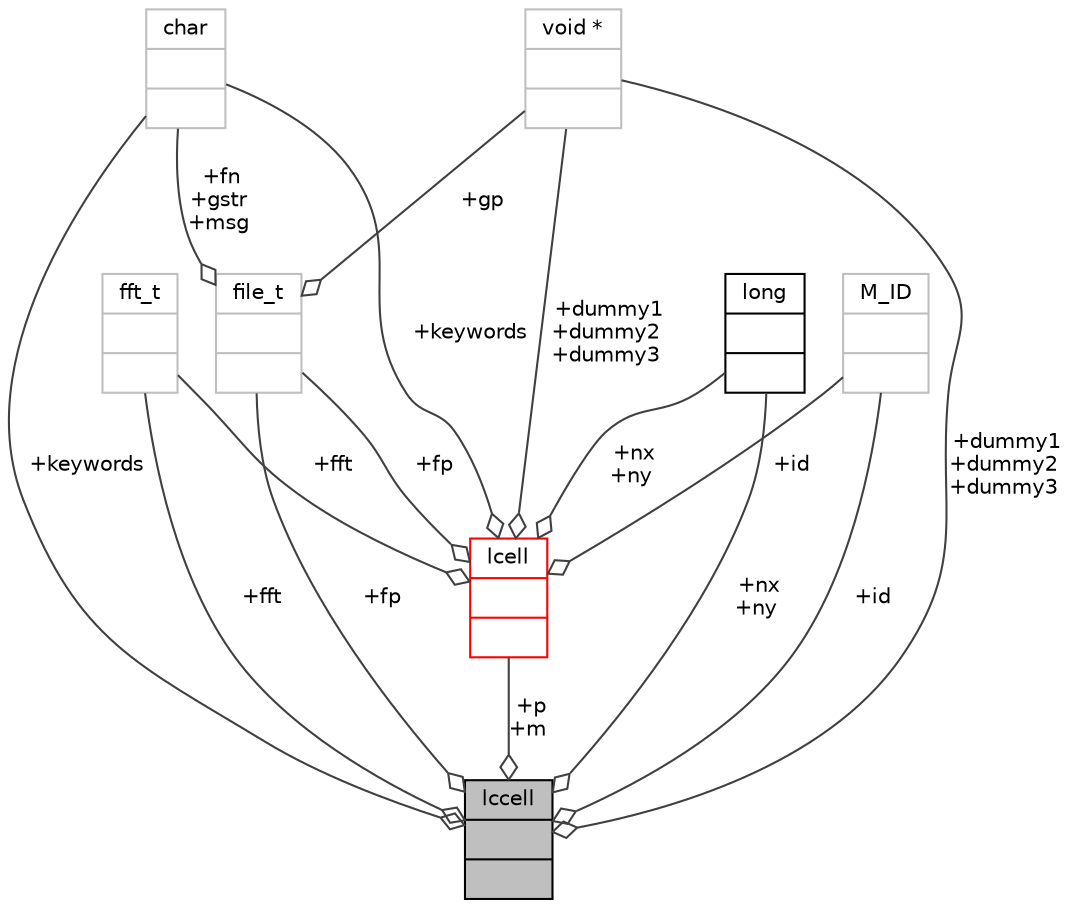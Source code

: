 digraph "lccell"
{
 // INTERACTIVE_SVG=YES
  bgcolor="transparent";
  edge [fontname="Helvetica",fontsize="10",labelfontname="Helvetica",labelfontsize="10"];
  node [fontname="Helvetica",fontsize="10",shape=record];
  Node275 [label="{lccell\n||}",height=0.2,width=0.4,color="black", fillcolor="grey75", style="filled", fontcolor="black"];
  Node276 -> Node275 [color="grey25",fontsize="10",style="solid",label=" +fp" ,arrowhead="odiamond",fontname="Helvetica"];
  Node276 [label="{file_t\n||}",height=0.2,width=0.4,color="grey75"];
  Node277 -> Node276 [color="grey25",fontsize="10",style="solid",label=" +fn\n+gstr\n+msg" ,arrowhead="odiamond",fontname="Helvetica"];
  Node277 [label="{char\n||}",height=0.2,width=0.4,color="grey75"];
  Node279 -> Node276 [color="grey25",fontsize="10",style="solid",label=" +gp" ,arrowhead="odiamond",fontname="Helvetica"];
  Node279 [label="{void *\n||}",height=0.2,width=0.4,color="grey75"];
  Node280 -> Node275 [color="grey25",fontsize="10",style="solid",label=" +fft" ,arrowhead="odiamond",fontname="Helvetica"];
  Node280 [label="{fft_t\n||}",height=0.2,width=0.4,color="grey75"];
  Node277 -> Node275 [color="grey25",fontsize="10",style="solid",label=" +keywords" ,arrowhead="odiamond",fontname="Helvetica"];
  Node283 -> Node275 [color="grey25",fontsize="10",style="solid",label=" +p\n+m" ,arrowhead="odiamond",fontname="Helvetica"];
  Node283 [label="{lcell\n||}",height=0.2,width=0.4,color="red",URL="$df/def/type_8h.html#db/d4d/structlcell"];
  Node276 -> Node283 [color="grey25",fontsize="10",style="solid",label=" +fp" ,arrowhead="odiamond",fontname="Helvetica"];
  Node280 -> Node283 [color="grey25",fontsize="10",style="solid",label=" +fft" ,arrowhead="odiamond",fontname="Helvetica"];
  Node277 -> Node283 [color="grey25",fontsize="10",style="solid",label=" +keywords" ,arrowhead="odiamond",fontname="Helvetica"];
  Node286 -> Node283 [color="grey25",fontsize="10",style="solid",label=" +nx\n+ny" ,arrowhead="odiamond",fontname="Helvetica"];
  Node286 [label="{long\n||}",height=0.2,width=0.4,color="black",URL="$d7/d63/classlong.html"];
  Node289 -> Node283 [color="grey25",fontsize="10",style="solid",label=" +id" ,arrowhead="odiamond",fontname="Helvetica"];
  Node289 [label="{M_ID\n||}",height=0.2,width=0.4,color="grey75"];
  Node279 -> Node283 [color="grey25",fontsize="10",style="solid",label=" +dummy1\n+dummy2\n+dummy3" ,arrowhead="odiamond",fontname="Helvetica"];
  Node286 -> Node275 [color="grey25",fontsize="10",style="solid",label=" +nx\n+ny" ,arrowhead="odiamond",fontname="Helvetica"];
  Node289 -> Node275 [color="grey25",fontsize="10",style="solid",label=" +id" ,arrowhead="odiamond",fontname="Helvetica"];
  Node279 -> Node275 [color="grey25",fontsize="10",style="solid",label=" +dummy1\n+dummy2\n+dummy3" ,arrowhead="odiamond",fontname="Helvetica"];
}
